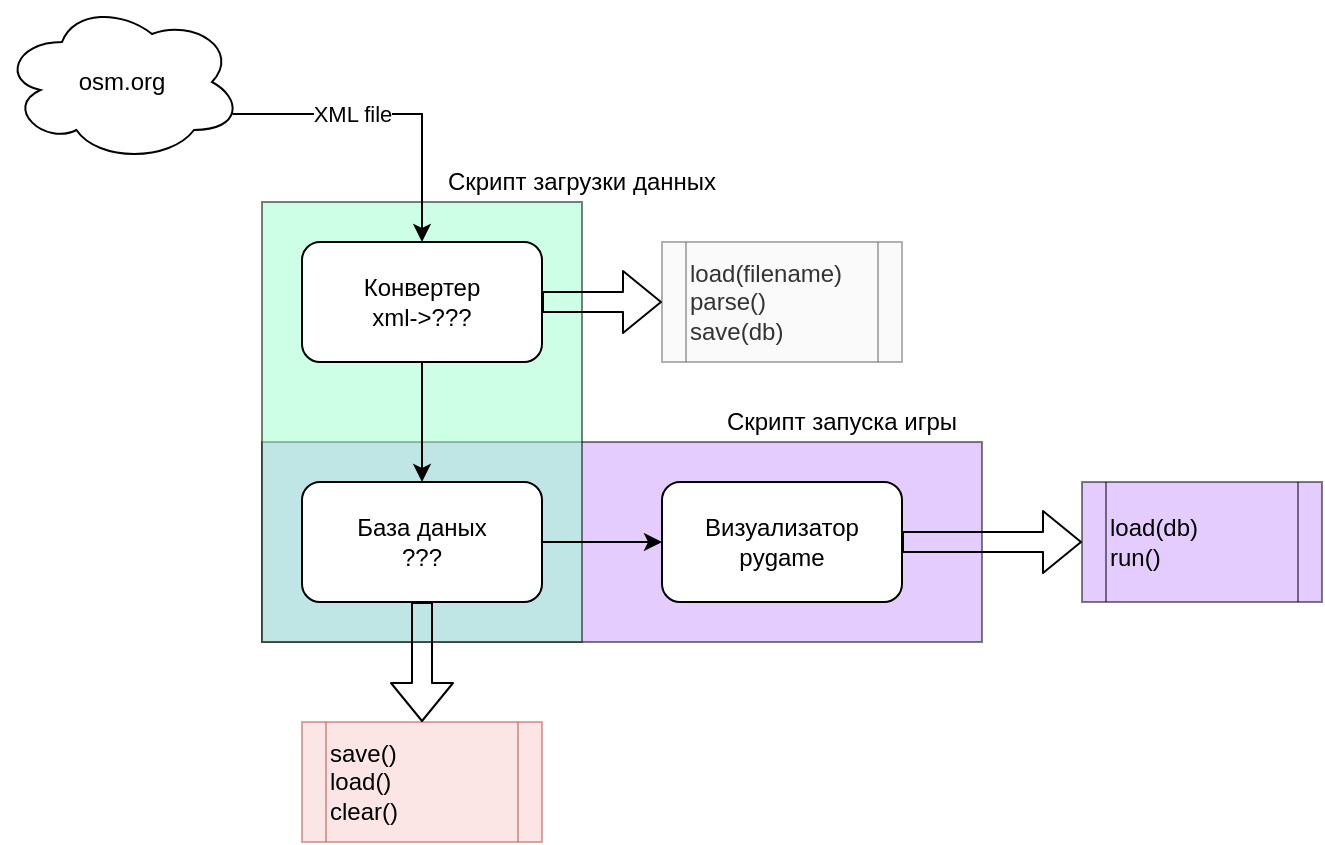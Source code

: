 <mxfile version="14.3.2" type="github">
  <diagram id="M0n-PoCbgw76DnhAFJad" name="Page-1">
    <mxGraphModel dx="782" dy="469" grid="1" gridSize="10" guides="1" tooltips="1" connect="1" arrows="1" fold="1" page="1" pageScale="1" pageWidth="827" pageHeight="1169" math="0" shadow="0">
      <root>
        <mxCell id="0" />
        <mxCell id="1" parent="0" />
        <mxCell id="rtswfoFCQeZVPrIzE5J_-13" value="" style="rounded=0;whiteSpace=wrap;html=1;fillColor=#CC99FF;opacity=50;" vertex="1" parent="1">
          <mxGeometry x="170" y="230" width="360" height="100" as="geometry" />
        </mxCell>
        <mxCell id="rtswfoFCQeZVPrIzE5J_-12" value="" style="rounded=0;whiteSpace=wrap;html=1;fillColor=#99FFCC;opacity=50;" vertex="1" parent="1">
          <mxGeometry x="170" y="110" width="160" height="220" as="geometry" />
        </mxCell>
        <mxCell id="rtswfoFCQeZVPrIzE5J_-2" value="Визуализатор&lt;br&gt;pygame" style="rounded=1;whiteSpace=wrap;html=1;" vertex="1" parent="1">
          <mxGeometry x="370" y="250" width="120" height="60" as="geometry" />
        </mxCell>
        <mxCell id="rtswfoFCQeZVPrIzE5J_-10" style="edgeStyle=orthogonalEdgeStyle;rounded=0;orthogonalLoop=1;jettySize=auto;html=1;exitX=1;exitY=0.5;exitDx=0;exitDy=0;" edge="1" parent="1" source="rtswfoFCQeZVPrIzE5J_-3" target="rtswfoFCQeZVPrIzE5J_-2">
          <mxGeometry relative="1" as="geometry" />
        </mxCell>
        <mxCell id="rtswfoFCQeZVPrIzE5J_-3" value="База даных&lt;br&gt;???" style="rounded=1;whiteSpace=wrap;html=1;" vertex="1" parent="1">
          <mxGeometry x="190" y="250" width="120" height="60" as="geometry" />
        </mxCell>
        <mxCell id="rtswfoFCQeZVPrIzE5J_-6" style="edgeStyle=orthogonalEdgeStyle;rounded=0;orthogonalLoop=1;jettySize=auto;html=1;exitX=0.96;exitY=0.7;exitDx=0;exitDy=0;exitPerimeter=0;" edge="1" parent="1" source="rtswfoFCQeZVPrIzE5J_-4" target="rtswfoFCQeZVPrIzE5J_-5">
          <mxGeometry relative="1" as="geometry" />
        </mxCell>
        <mxCell id="rtswfoFCQeZVPrIzE5J_-7" value="XML file" style="edgeLabel;html=1;align=center;verticalAlign=middle;resizable=0;points=[];" vertex="1" connectable="0" parent="rtswfoFCQeZVPrIzE5J_-6">
          <mxGeometry x="-0.251" relative="1" as="geometry">
            <mxPoint as="offset" />
          </mxGeometry>
        </mxCell>
        <mxCell id="rtswfoFCQeZVPrIzE5J_-4" value="osm.org" style="ellipse;shape=cloud;whiteSpace=wrap;html=1;" vertex="1" parent="1">
          <mxGeometry x="40" y="10" width="120" height="80" as="geometry" />
        </mxCell>
        <mxCell id="rtswfoFCQeZVPrIzE5J_-9" style="edgeStyle=orthogonalEdgeStyle;rounded=0;orthogonalLoop=1;jettySize=auto;html=1;exitX=0.5;exitY=1;exitDx=0;exitDy=0;entryX=0.5;entryY=0;entryDx=0;entryDy=0;" edge="1" parent="1" source="rtswfoFCQeZVPrIzE5J_-5" target="rtswfoFCQeZVPrIzE5J_-3">
          <mxGeometry relative="1" as="geometry" />
        </mxCell>
        <mxCell id="rtswfoFCQeZVPrIzE5J_-5" value="Конвертер&lt;br&gt;xml-&amp;gt;???" style="rounded=1;whiteSpace=wrap;html=1;" vertex="1" parent="1">
          <mxGeometry x="190" y="130" width="120" height="60" as="geometry" />
        </mxCell>
        <mxCell id="rtswfoFCQeZVPrIzE5J_-14" value="Скрипт загрузки данных" style="text;html=1;strokeColor=none;fillColor=none;align=center;verticalAlign=middle;whiteSpace=wrap;rounded=0;" vertex="1" parent="1">
          <mxGeometry x="260" y="90" width="140" height="20" as="geometry" />
        </mxCell>
        <mxCell id="rtswfoFCQeZVPrIzE5J_-15" value="Скрипт запуска игры" style="text;html=1;strokeColor=none;fillColor=none;align=center;verticalAlign=middle;whiteSpace=wrap;rounded=0;" vertex="1" parent="1">
          <mxGeometry x="360" y="210" width="200" height="20" as="geometry" />
        </mxCell>
        <mxCell id="rtswfoFCQeZVPrIzE5J_-16" value="load(filename)&lt;br&gt;parse()&lt;br&gt;save(db)" style="shape=process;whiteSpace=wrap;html=1;backgroundOutline=1;fillColor=#f5f5f5;opacity=50;strokeColor=#666666;fontColor=#333333;align=left;" vertex="1" parent="1">
          <mxGeometry x="370" y="130" width="120" height="60" as="geometry" />
        </mxCell>
        <mxCell id="rtswfoFCQeZVPrIzE5J_-17" value="" style="shape=flexArrow;endArrow=classic;html=1;exitX=1;exitY=0.5;exitDx=0;exitDy=0;entryX=0;entryY=0.5;entryDx=0;entryDy=0;" edge="1" parent="1" source="rtswfoFCQeZVPrIzE5J_-5" target="rtswfoFCQeZVPrIzE5J_-16">
          <mxGeometry width="50" height="50" relative="1" as="geometry">
            <mxPoint x="360" y="170" as="sourcePoint" />
            <mxPoint x="410" y="120" as="targetPoint" />
          </mxGeometry>
        </mxCell>
        <mxCell id="rtswfoFCQeZVPrIzE5J_-18" value="save()&lt;br&gt;load()&lt;br&gt;clear()" style="shape=process;whiteSpace=wrap;html=1;backgroundOutline=1;fillColor=#f8cecc;opacity=50;strokeColor=#b85450;align=left;" vertex="1" parent="1">
          <mxGeometry x="190" y="370" width="120" height="60" as="geometry" />
        </mxCell>
        <mxCell id="rtswfoFCQeZVPrIzE5J_-20" value="" style="shape=flexArrow;endArrow=classic;html=1;exitX=0.5;exitY=1;exitDx=0;exitDy=0;" edge="1" parent="1" source="rtswfoFCQeZVPrIzE5J_-3" target="rtswfoFCQeZVPrIzE5J_-18">
          <mxGeometry width="50" height="50" relative="1" as="geometry">
            <mxPoint x="380" y="410" as="sourcePoint" />
            <mxPoint x="430" y="360" as="targetPoint" />
          </mxGeometry>
        </mxCell>
        <mxCell id="rtswfoFCQeZVPrIzE5J_-21" value="load(db)&lt;br&gt;run()" style="shape=process;whiteSpace=wrap;html=1;backgroundOutline=1;fillColor=#CC99FF;opacity=50;align=left;" vertex="1" parent="1">
          <mxGeometry x="580" y="250" width="120" height="60" as="geometry" />
        </mxCell>
        <mxCell id="rtswfoFCQeZVPrIzE5J_-22" value="" style="shape=flexArrow;endArrow=classic;html=1;exitX=1;exitY=0.5;exitDx=0;exitDy=0;entryX=0;entryY=0.5;entryDx=0;entryDy=0;" edge="1" parent="1" source="rtswfoFCQeZVPrIzE5J_-2" target="rtswfoFCQeZVPrIzE5J_-21">
          <mxGeometry width="50" height="50" relative="1" as="geometry">
            <mxPoint x="600" y="410" as="sourcePoint" />
            <mxPoint x="650" y="360" as="targetPoint" />
          </mxGeometry>
        </mxCell>
      </root>
    </mxGraphModel>
  </diagram>
</mxfile>
